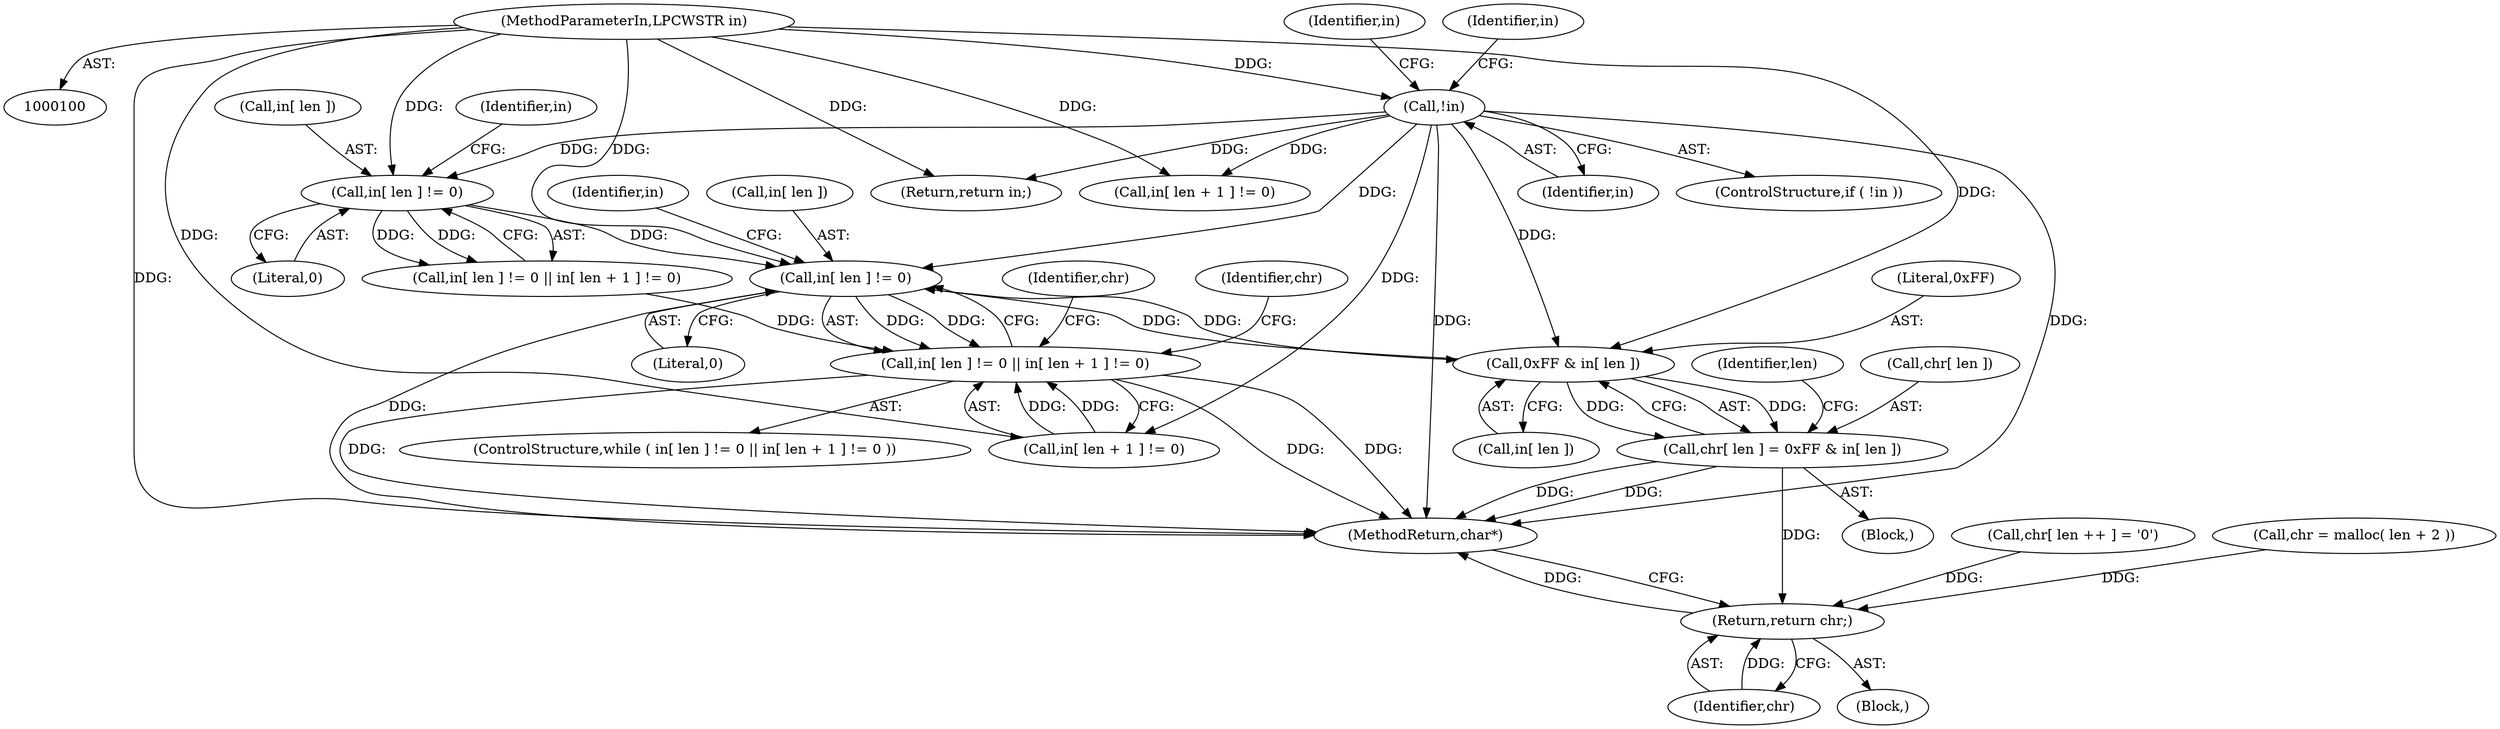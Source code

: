 digraph "0_unixODBC_45ef78e037f578b15fc58938a3a3251655e71d6f#diff-d52750c7ba4e594410438569d8e2963aL24_2@array" {
"1000142" [label="(Call,in[ len ] != 0)"];
"1000116" [label="(Call,in[ len ] != 0)"];
"1000109" [label="(Call,!in)"];
"1000101" [label="(MethodParameterIn,LPCWSTR in)"];
"1000159" [label="(Call,0xFF & in[ len ])"];
"1000142" [label="(Call,in[ len ] != 0)"];
"1000141" [label="(Call,in[ len ] != 0 || in[ len + 1 ] != 0)"];
"1000155" [label="(Call,chr[ len ] = 0xFF & in[ len ])"];
"1000178" [label="(Return,return chr;)"];
"1000154" [label="(Block,)"];
"1000149" [label="(Identifier,in)"];
"1000123" [label="(Identifier,in)"];
"1000117" [label="(Call,in[ len ])"];
"1000146" [label="(Literal,0)"];
"1000121" [label="(Call,in[ len + 1 ] != 0)"];
"1000142" [label="(Call,in[ len ] != 0)"];
"1000161" [label="(Call,in[ len ])"];
"1000140" [label="(ControlStructure,while ( in[ len ] != 0 || in[ len + 1 ] != 0 ))"];
"1000168" [label="(Identifier,chr)"];
"1000155" [label="(Call,chr[ len ] = 0xFF & in[ len ])"];
"1000112" [label="(Return,return in;)"];
"1000108" [label="(ControlStructure,if ( !in ))"];
"1000179" [label="(Identifier,chr)"];
"1000113" [label="(Identifier,in)"];
"1000172" [label="(Call,chr[ len ++ ] = '\0')"];
"1000160" [label="(Literal,0xFF)"];
"1000101" [label="(MethodParameterIn,LPCWSTR in)"];
"1000115" [label="(Call,in[ len ] != 0 || in[ len + 1 ] != 0)"];
"1000118" [label="(Identifier,in)"];
"1000143" [label="(Call,in[ len ])"];
"1000120" [label="(Literal,0)"];
"1000165" [label="(Identifier,len)"];
"1000159" [label="(Call,0xFF & in[ len ])"];
"1000131" [label="(Call,chr = malloc( len + 2 ))"];
"1000116" [label="(Call,in[ len ] != 0)"];
"1000157" [label="(Identifier,chr)"];
"1000109" [label="(Call,!in)"];
"1000178" [label="(Return,return chr;)"];
"1000180" [label="(MethodReturn,char*)"];
"1000141" [label="(Call,in[ len ] != 0 || in[ len + 1 ] != 0)"];
"1000102" [label="(Block,)"];
"1000156" [label="(Call,chr[ len ])"];
"1000147" [label="(Call,in[ len + 1 ] != 0)"];
"1000110" [label="(Identifier,in)"];
"1000142" -> "1000141"  [label="AST: "];
"1000142" -> "1000146"  [label="CFG: "];
"1000143" -> "1000142"  [label="AST: "];
"1000146" -> "1000142"  [label="AST: "];
"1000149" -> "1000142"  [label="CFG: "];
"1000141" -> "1000142"  [label="CFG: "];
"1000142" -> "1000180"  [label="DDG: "];
"1000142" -> "1000141"  [label="DDG: "];
"1000142" -> "1000141"  [label="DDG: "];
"1000116" -> "1000142"  [label="DDG: "];
"1000159" -> "1000142"  [label="DDG: "];
"1000109" -> "1000142"  [label="DDG: "];
"1000101" -> "1000142"  [label="DDG: "];
"1000142" -> "1000159"  [label="DDG: "];
"1000116" -> "1000115"  [label="AST: "];
"1000116" -> "1000120"  [label="CFG: "];
"1000117" -> "1000116"  [label="AST: "];
"1000120" -> "1000116"  [label="AST: "];
"1000123" -> "1000116"  [label="CFG: "];
"1000115" -> "1000116"  [label="CFG: "];
"1000116" -> "1000115"  [label="DDG: "];
"1000116" -> "1000115"  [label="DDG: "];
"1000109" -> "1000116"  [label="DDG: "];
"1000101" -> "1000116"  [label="DDG: "];
"1000109" -> "1000108"  [label="AST: "];
"1000109" -> "1000110"  [label="CFG: "];
"1000110" -> "1000109"  [label="AST: "];
"1000113" -> "1000109"  [label="CFG: "];
"1000118" -> "1000109"  [label="CFG: "];
"1000109" -> "1000180"  [label="DDG: "];
"1000109" -> "1000180"  [label="DDG: "];
"1000101" -> "1000109"  [label="DDG: "];
"1000109" -> "1000112"  [label="DDG: "];
"1000109" -> "1000121"  [label="DDG: "];
"1000109" -> "1000147"  [label="DDG: "];
"1000109" -> "1000159"  [label="DDG: "];
"1000101" -> "1000100"  [label="AST: "];
"1000101" -> "1000180"  [label="DDG: "];
"1000101" -> "1000112"  [label="DDG: "];
"1000101" -> "1000121"  [label="DDG: "];
"1000101" -> "1000147"  [label="DDG: "];
"1000101" -> "1000159"  [label="DDG: "];
"1000159" -> "1000155"  [label="AST: "];
"1000159" -> "1000161"  [label="CFG: "];
"1000160" -> "1000159"  [label="AST: "];
"1000161" -> "1000159"  [label="AST: "];
"1000155" -> "1000159"  [label="CFG: "];
"1000159" -> "1000155"  [label="DDG: "];
"1000159" -> "1000155"  [label="DDG: "];
"1000141" -> "1000140"  [label="AST: "];
"1000141" -> "1000147"  [label="CFG: "];
"1000147" -> "1000141"  [label="AST: "];
"1000157" -> "1000141"  [label="CFG: "];
"1000168" -> "1000141"  [label="CFG: "];
"1000141" -> "1000180"  [label="DDG: "];
"1000141" -> "1000180"  [label="DDG: "];
"1000141" -> "1000180"  [label="DDG: "];
"1000147" -> "1000141"  [label="DDG: "];
"1000147" -> "1000141"  [label="DDG: "];
"1000115" -> "1000141"  [label="DDG: "];
"1000155" -> "1000154"  [label="AST: "];
"1000156" -> "1000155"  [label="AST: "];
"1000165" -> "1000155"  [label="CFG: "];
"1000155" -> "1000180"  [label="DDG: "];
"1000155" -> "1000180"  [label="DDG: "];
"1000155" -> "1000178"  [label="DDG: "];
"1000178" -> "1000102"  [label="AST: "];
"1000178" -> "1000179"  [label="CFG: "];
"1000179" -> "1000178"  [label="AST: "];
"1000180" -> "1000178"  [label="CFG: "];
"1000178" -> "1000180"  [label="DDG: "];
"1000179" -> "1000178"  [label="DDG: "];
"1000131" -> "1000178"  [label="DDG: "];
"1000172" -> "1000178"  [label="DDG: "];
}
